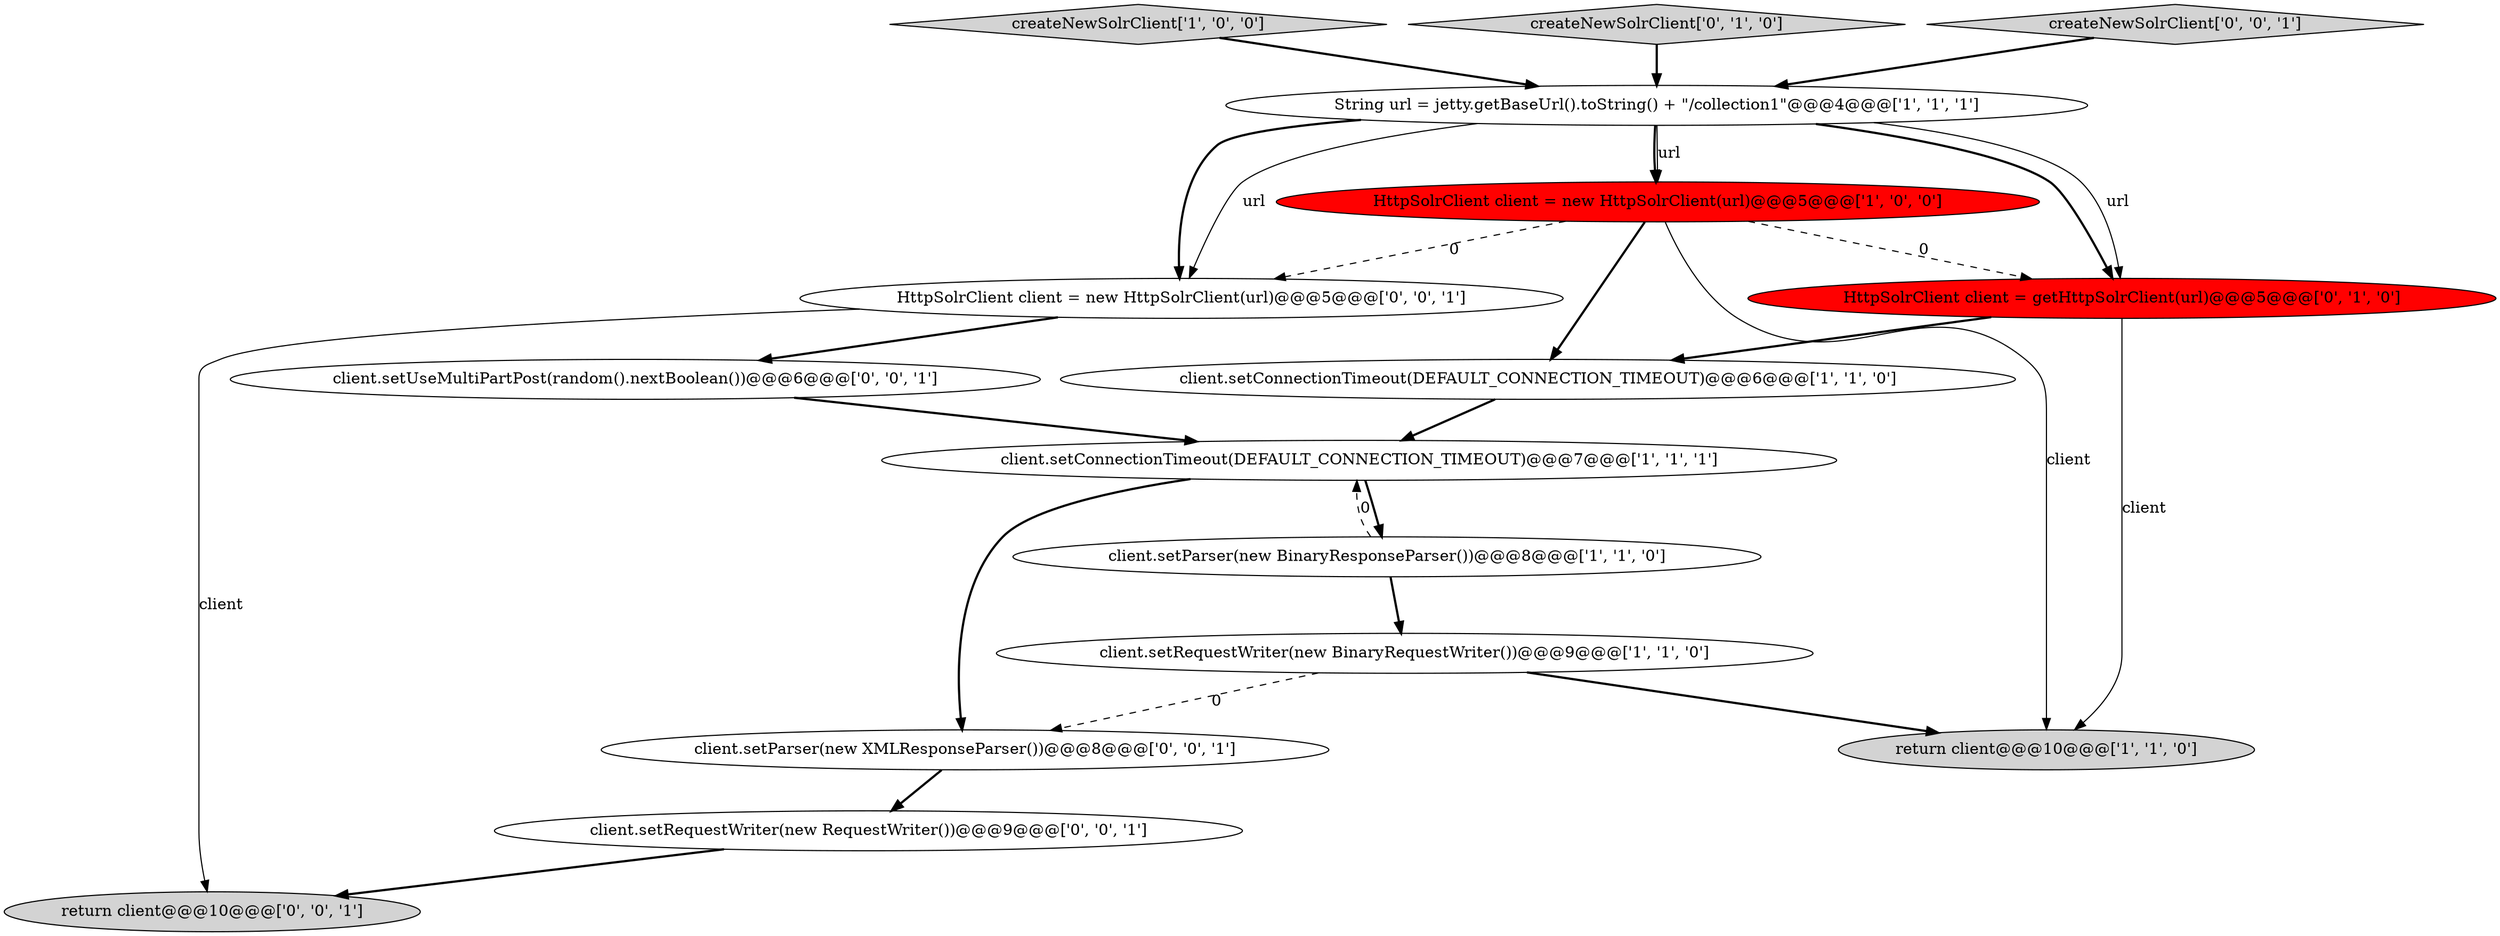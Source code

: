 digraph {
3 [style = filled, label = "HttpSolrClient client = new HttpSolrClient(url)@@@5@@@['1', '0', '0']", fillcolor = red, shape = ellipse image = "AAA1AAABBB1BBB"];
2 [style = filled, label = "createNewSolrClient['1', '0', '0']", fillcolor = lightgray, shape = diamond image = "AAA0AAABBB1BBB"];
4 [style = filled, label = "client.setRequestWriter(new BinaryRequestWriter())@@@9@@@['1', '1', '0']", fillcolor = white, shape = ellipse image = "AAA0AAABBB1BBB"];
9 [style = filled, label = "createNewSolrClient['0', '1', '0']", fillcolor = lightgray, shape = diamond image = "AAA0AAABBB2BBB"];
11 [style = filled, label = "client.setUseMultiPartPost(random().nextBoolean())@@@6@@@['0', '0', '1']", fillcolor = white, shape = ellipse image = "AAA0AAABBB3BBB"];
15 [style = filled, label = "return client@@@10@@@['0', '0', '1']", fillcolor = lightgray, shape = ellipse image = "AAA0AAABBB3BBB"];
1 [style = filled, label = "client.setConnectionTimeout(DEFAULT_CONNECTION_TIMEOUT)@@@7@@@['1', '1', '1']", fillcolor = white, shape = ellipse image = "AAA0AAABBB1BBB"];
0 [style = filled, label = "client.setConnectionTimeout(DEFAULT_CONNECTION_TIMEOUT)@@@6@@@['1', '1', '0']", fillcolor = white, shape = ellipse image = "AAA0AAABBB1BBB"];
5 [style = filled, label = "String url = jetty.getBaseUrl().toString() + \"/collection1\"@@@4@@@['1', '1', '1']", fillcolor = white, shape = ellipse image = "AAA0AAABBB1BBB"];
6 [style = filled, label = "return client@@@10@@@['1', '1', '0']", fillcolor = lightgray, shape = ellipse image = "AAA0AAABBB1BBB"];
12 [style = filled, label = "client.setParser(new XMLResponseParser())@@@8@@@['0', '0', '1']", fillcolor = white, shape = ellipse image = "AAA0AAABBB3BBB"];
10 [style = filled, label = "HttpSolrClient client = new HttpSolrClient(url)@@@5@@@['0', '0', '1']", fillcolor = white, shape = ellipse image = "AAA0AAABBB3BBB"];
7 [style = filled, label = "client.setParser(new BinaryResponseParser())@@@8@@@['1', '1', '0']", fillcolor = white, shape = ellipse image = "AAA0AAABBB1BBB"];
13 [style = filled, label = "createNewSolrClient['0', '0', '1']", fillcolor = lightgray, shape = diamond image = "AAA0AAABBB3BBB"];
14 [style = filled, label = "client.setRequestWriter(new RequestWriter())@@@9@@@['0', '0', '1']", fillcolor = white, shape = ellipse image = "AAA0AAABBB3BBB"];
8 [style = filled, label = "HttpSolrClient client = getHttpSolrClient(url)@@@5@@@['0', '1', '0']", fillcolor = red, shape = ellipse image = "AAA1AAABBB2BBB"];
5->3 [style = bold, label=""];
5->10 [style = bold, label=""];
5->8 [style = bold, label=""];
5->10 [style = solid, label="url"];
4->6 [style = bold, label=""];
11->1 [style = bold, label=""];
7->1 [style = dashed, label="0"];
8->6 [style = solid, label="client"];
10->15 [style = solid, label="client"];
7->4 [style = bold, label=""];
1->7 [style = bold, label=""];
3->6 [style = solid, label="client"];
3->0 [style = bold, label=""];
4->12 [style = dashed, label="0"];
8->0 [style = bold, label=""];
5->3 [style = solid, label="url"];
0->1 [style = bold, label=""];
12->14 [style = bold, label=""];
1->12 [style = bold, label=""];
13->5 [style = bold, label=""];
5->8 [style = solid, label="url"];
9->5 [style = bold, label=""];
3->8 [style = dashed, label="0"];
14->15 [style = bold, label=""];
3->10 [style = dashed, label="0"];
2->5 [style = bold, label=""];
10->11 [style = bold, label=""];
}
